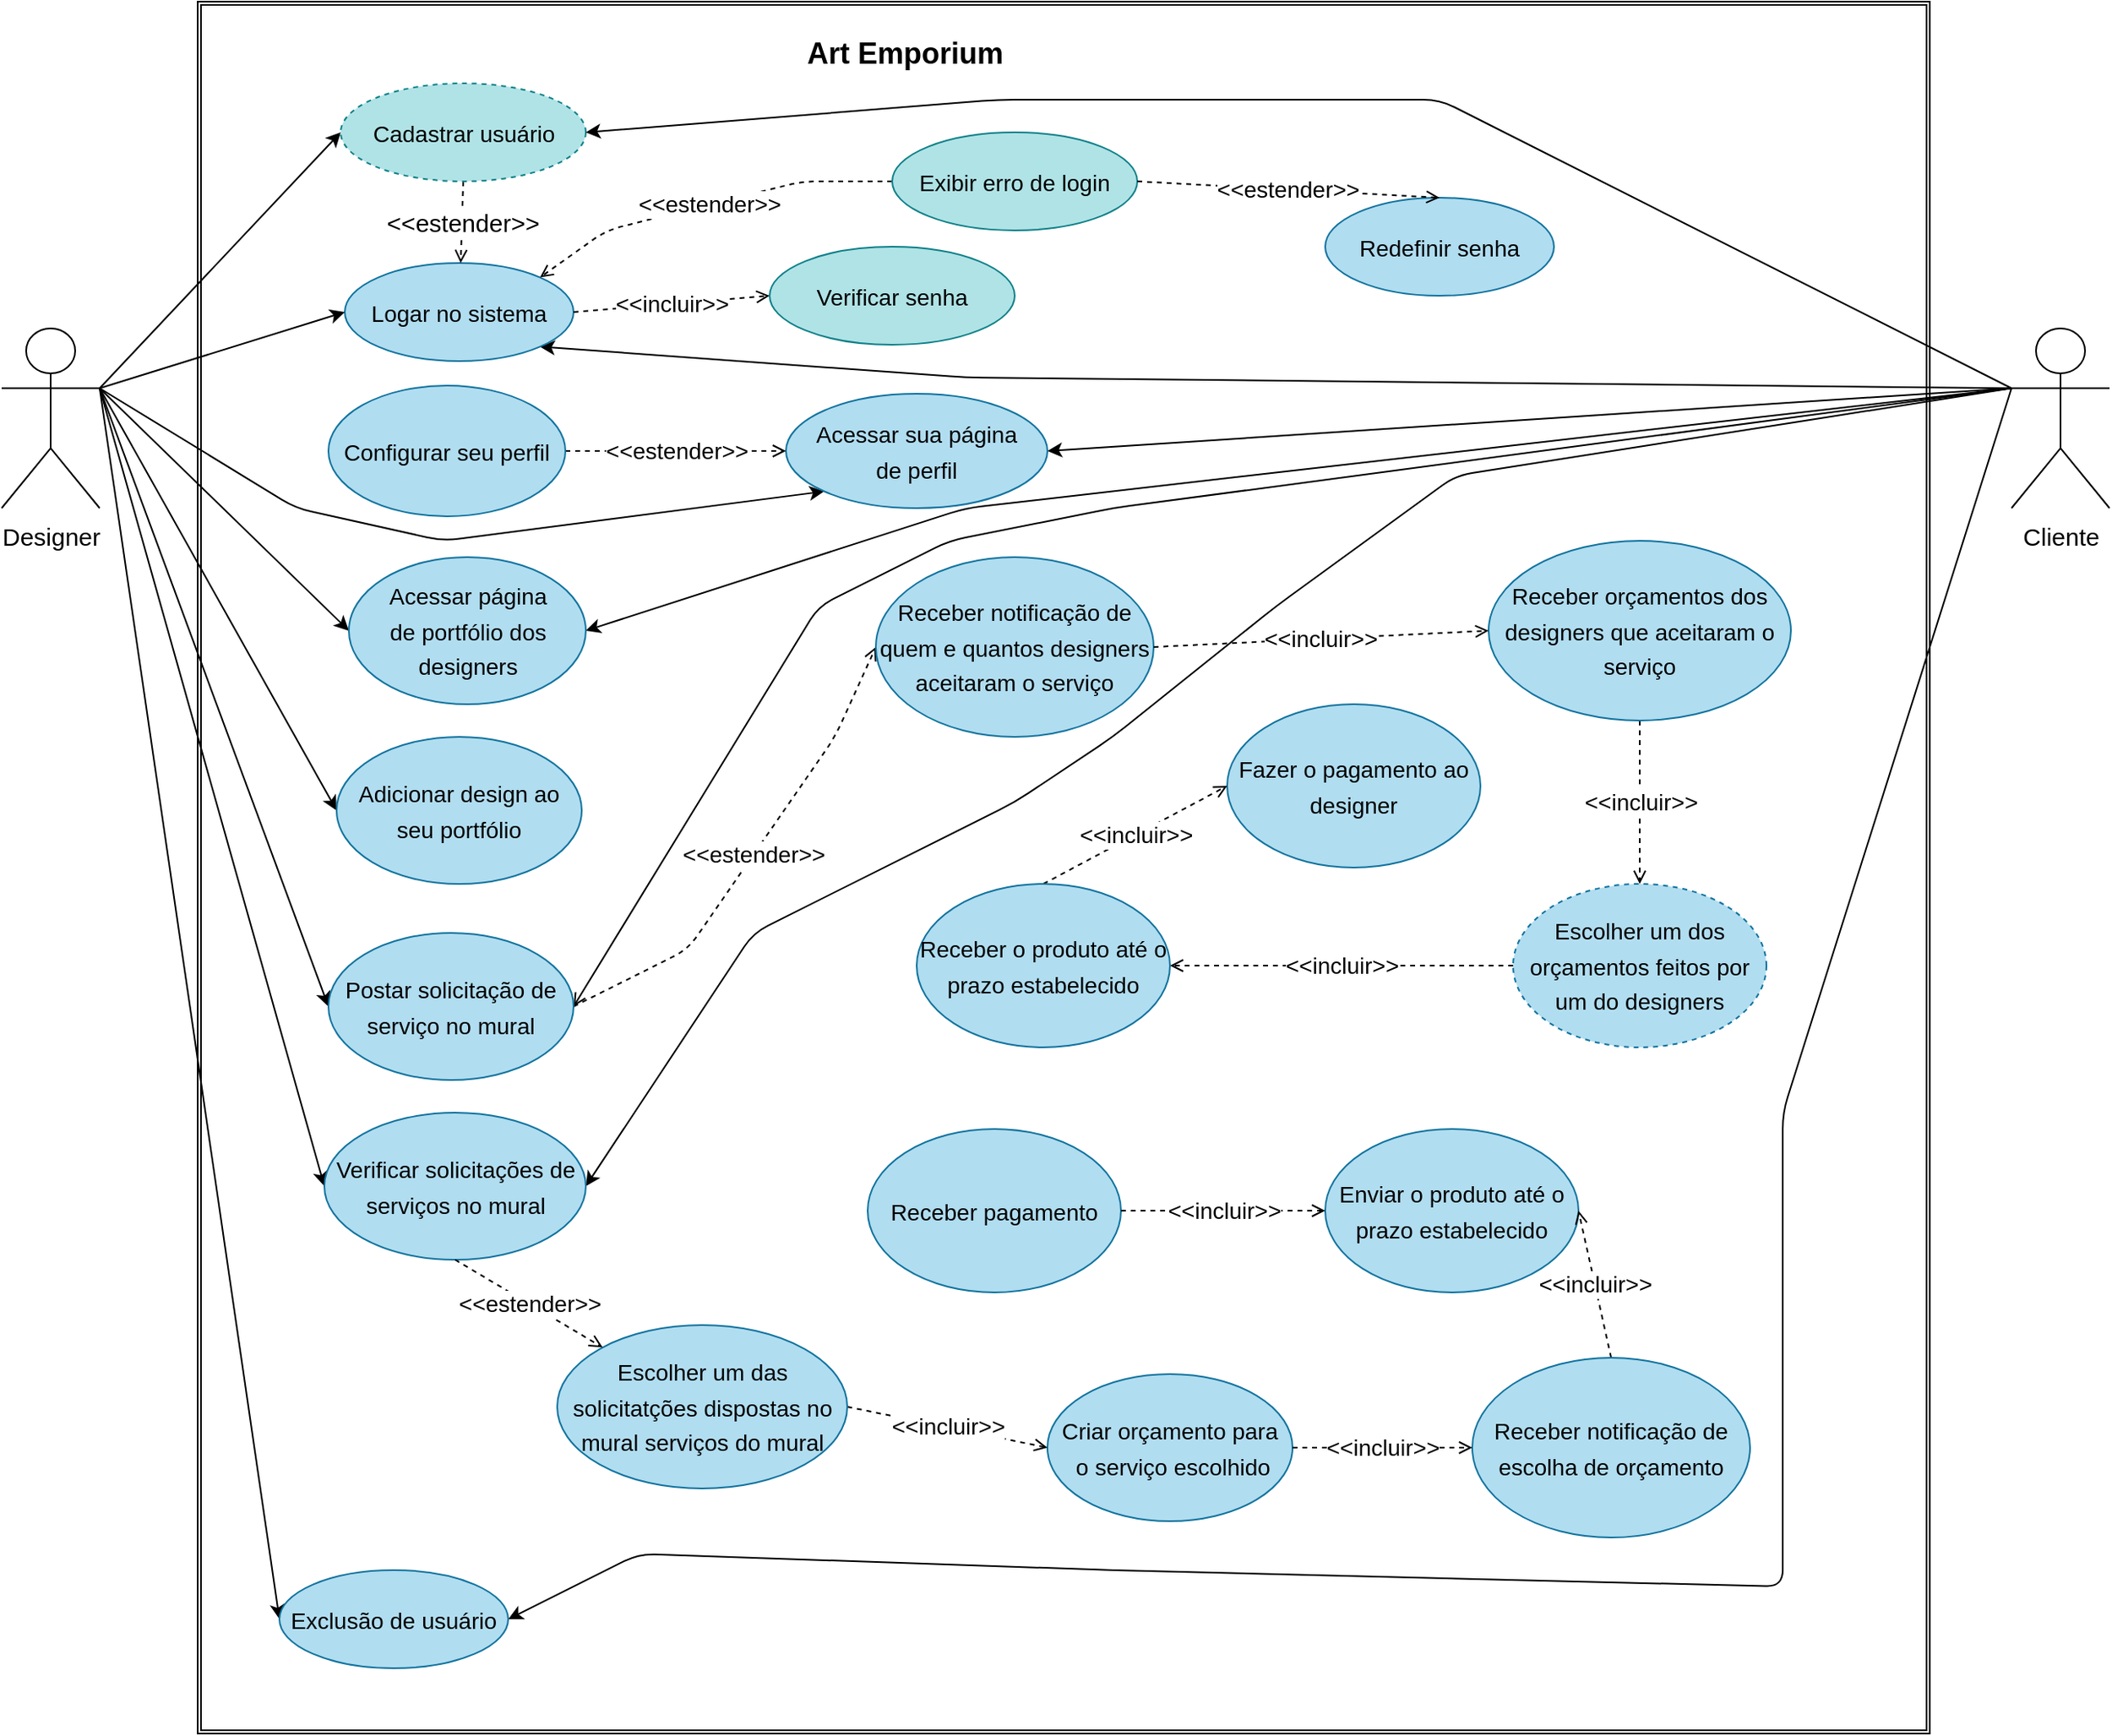 <mxfile>
    <diagram id="CEXoIEsdTjvYZMftKgIe" name="Page-1">
        <mxGraphModel dx="1426" dy="735" grid="1" gridSize="10" guides="1" tooltips="1" connect="1" arrows="1" fold="1" page="1" pageScale="1" pageWidth="827" pageHeight="1169" math="0" shadow="0">
            <root>
                <mxCell id="0"/>
                <mxCell id="1" parent="0"/>
                <mxCell id="2" value="" style="shape=ext;double=1;whiteSpace=wrap;html=1;aspect=fixed;" parent="1" vertex="1">
                    <mxGeometry x="140" y="120" width="1060" height="1060" as="geometry"/>
                </mxCell>
                <mxCell id="3" value="&lt;h1&gt;&lt;font style=&quot;font-size: 18px&quot;&gt;Art Emporium&lt;/font&gt;&lt;/h1&gt;" style="text;html=1;strokeColor=none;fillColor=none;spacing=5;spacingTop=-20;whiteSpace=wrap;overflow=hidden;rounded=0;align=center;" parent="1" vertex="1">
                    <mxGeometry x="477.5" y="130" width="190" height="50" as="geometry"/>
                </mxCell>
                <mxCell id="71" style="edgeStyle=none;html=1;exitX=0;exitY=0.333;exitDx=0;exitDy=0;exitPerimeter=0;entryX=1;entryY=1;entryDx=0;entryDy=0;fontSize=14;" edge="1" parent="1" source="5" target="6">
                    <mxGeometry relative="1" as="geometry">
                        <Array as="points">
                            <mxPoint x="610" y="350"/>
                        </Array>
                    </mxGeometry>
                </mxCell>
                <mxCell id="73" style="edgeStyle=none;html=1;exitX=0;exitY=0.333;exitDx=0;exitDy=0;exitPerimeter=0;entryX=1;entryY=0.5;entryDx=0;entryDy=0;fontSize=14;" edge="1" parent="1" source="5" target="23">
                    <mxGeometry relative="1" as="geometry">
                        <Array as="points">
                            <mxPoint x="610" y="430"/>
                        </Array>
                    </mxGeometry>
                </mxCell>
                <mxCell id="123" style="edgeStyle=none;html=1;exitX=0;exitY=0.333;exitDx=0;exitDy=0;exitPerimeter=0;entryX=1;entryY=0.5;entryDx=0;entryDy=0;fontSize=14;endArrow=open;endFill=0;strokeWidth=1;" edge="1" parent="1" source="5" target="32">
                    <mxGeometry relative="1" as="geometry">
                        <Array as="points">
                            <mxPoint x="700" y="430"/>
                            <mxPoint x="600" y="450"/>
                            <mxPoint x="520" y="490"/>
                        </Array>
                    </mxGeometry>
                </mxCell>
                <mxCell id="128" style="edgeStyle=none;html=1;exitX=0;exitY=0.333;exitDx=0;exitDy=0;exitPerimeter=0;entryX=1;entryY=0.5;entryDx=0;entryDy=0;fontSize=14;endArrow=classic;endFill=1;strokeWidth=1;" edge="1" parent="1" source="5" target="65">
                    <mxGeometry relative="1" as="geometry">
                        <Array as="points">
                            <mxPoint x="910" y="410"/>
                            <mxPoint x="800" y="490"/>
                            <mxPoint x="700" y="570"/>
                            <mxPoint x="640" y="610"/>
                            <mxPoint x="480" y="690"/>
                        </Array>
                    </mxGeometry>
                </mxCell>
                <mxCell id="136" style="edgeStyle=none;html=1;exitX=0;exitY=0.333;exitDx=0;exitDy=0;exitPerimeter=0;entryX=1;entryY=0.5;entryDx=0;entryDy=0;fontSize=14;endArrow=classic;endFill=1;strokeWidth=1;" edge="1" parent="1" source="5" target="30">
                    <mxGeometry relative="1" as="geometry">
                        <Array as="points">
                            <mxPoint x="1110" y="800"/>
                            <mxPoint x="1110" y="1030"/>
                            <mxPoint x="1110" y="1090"/>
                            <mxPoint x="700" y="1080"/>
                            <mxPoint x="410" y="1070"/>
                        </Array>
                    </mxGeometry>
                </mxCell>
                <mxCell id="143" style="edgeStyle=none;html=1;exitX=0;exitY=0.333;exitDx=0;exitDy=0;exitPerimeter=0;entryX=1;entryY=0.5;entryDx=0;entryDy=0;fontSize=14;endArrow=classic;endFill=1;strokeWidth=1;" edge="1" parent="1" source="5" target="138">
                    <mxGeometry relative="1" as="geometry"/>
                </mxCell>
                <mxCell id="5" value="&lt;span style=&quot;font-size: 15px&quot;&gt;Cliente&lt;/span&gt;" style="shape=umlActor;verticalLabelPosition=bottom;verticalAlign=top;html=1;outlineConnect=0;fontSize=18;" parent="1" vertex="1">
                    <mxGeometry x="1250" y="320" width="60" height="110" as="geometry"/>
                </mxCell>
                <mxCell id="6" value="&lt;font style=&quot;font-size: 14px&quot; color=&quot;#000000&quot;&gt;Logar no sistema&lt;/font&gt;" style="ellipse;whiteSpace=wrap;html=1;fontSize=18;fillColor=#b1ddf0;strokeColor=#10739e;" parent="1" vertex="1">
                    <mxGeometry x="230" y="280" width="140" height="60" as="geometry"/>
                </mxCell>
                <mxCell id="18" value="&amp;lt;&amp;lt;estender&amp;gt;&amp;gt;" style="edgeStyle=none;html=1;exitX=0.5;exitY=1;exitDx=0;exitDy=0;fontSize=15;sourcePerimeterSpacing=0;strokeColor=default;dashed=1;endArrow=open;endFill=0;" parent="1" source="15" target="6" edge="1">
                    <mxGeometry relative="1" as="geometry"/>
                </mxCell>
                <mxCell id="101" value="&amp;lt;&amp;lt;incluir&amp;gt;&amp;gt;" style="edgeStyle=none;html=1;entryX=0;entryY=0.5;entryDx=0;entryDy=0;dashed=1;fontSize=14;strokeWidth=1;endArrow=open;endFill=0;" edge="1" parent="1" target="56">
                    <mxGeometry relative="1" as="geometry">
                        <mxPoint x="370" y="310" as="sourcePoint"/>
                    </mxGeometry>
                </mxCell>
                <mxCell id="15" value="&lt;font color=&quot;#000000&quot; style=&quot;font-size: 14px&quot;&gt;Cadastrar usuário&lt;/font&gt;" style="ellipse;whiteSpace=wrap;html=1;fontSize=15;fillColor=#b0e3e6;strokeColor=#0e8088;dashed=1;" parent="1" vertex="1">
                    <mxGeometry x="227.5" y="170" width="150" height="60" as="geometry"/>
                </mxCell>
                <mxCell id="78" style="edgeStyle=none;html=1;exitX=1;exitY=0.333;exitDx=0;exitDy=0;exitPerimeter=0;entryX=0;entryY=0.5;entryDx=0;entryDy=0;fontSize=14;" edge="1" parent="1" source="20" target="15">
                    <mxGeometry relative="1" as="geometry"/>
                </mxCell>
                <mxCell id="80" style="edgeStyle=none;html=1;exitX=1;exitY=0.333;exitDx=0;exitDy=0;exitPerimeter=0;entryX=0;entryY=0.5;entryDx=0;entryDy=0;fontSize=14;" edge="1" parent="1" source="20" target="6">
                    <mxGeometry relative="1" as="geometry"/>
                </mxCell>
                <mxCell id="82" style="edgeStyle=none;html=1;exitX=1;exitY=0.333;exitDx=0;exitDy=0;exitPerimeter=0;entryX=0;entryY=0.5;entryDx=0;entryDy=0;fontSize=14;" edge="1" parent="1" source="20" target="23">
                    <mxGeometry relative="1" as="geometry"/>
                </mxCell>
                <mxCell id="84" style="edgeStyle=none;html=1;exitX=1;exitY=0.333;exitDx=0;exitDy=0;exitPerimeter=0;entryX=0;entryY=0.5;entryDx=0;entryDy=0;fontSize=14;" edge="1" parent="1" source="20" target="32">
                    <mxGeometry relative="1" as="geometry"/>
                </mxCell>
                <mxCell id="94" style="edgeStyle=none;html=1;exitX=1;exitY=0.333;exitDx=0;exitDy=0;exitPerimeter=0;entryX=0;entryY=0.5;entryDx=0;entryDy=0;fontSize=14;" edge="1" parent="1" source="20" target="62">
                    <mxGeometry relative="1" as="geometry"/>
                </mxCell>
                <mxCell id="127" style="edgeStyle=none;html=1;exitX=1;exitY=0.333;exitDx=0;exitDy=0;exitPerimeter=0;entryX=0;entryY=0.5;entryDx=0;entryDy=0;fontSize=14;endArrow=classic;endFill=1;strokeWidth=1;" edge="1" parent="1" source="20" target="65">
                    <mxGeometry relative="1" as="geometry"/>
                </mxCell>
                <mxCell id="135" style="edgeStyle=none;html=1;exitX=1;exitY=0.333;exitDx=0;exitDy=0;exitPerimeter=0;entryX=0;entryY=0.5;entryDx=0;entryDy=0;fontSize=14;endArrow=classic;endFill=1;strokeWidth=1;" edge="1" parent="1" source="20" target="30">
                    <mxGeometry relative="1" as="geometry"/>
                </mxCell>
                <mxCell id="144" style="edgeStyle=none;html=1;exitX=1;exitY=0.333;exitDx=0;exitDy=0;exitPerimeter=0;entryX=0;entryY=1;entryDx=0;entryDy=0;fontSize=14;endArrow=classic;endFill=1;strokeWidth=1;" edge="1" parent="1" source="20" target="138">
                    <mxGeometry relative="1" as="geometry">
                        <Array as="points">
                            <mxPoint x="200" y="430"/>
                            <mxPoint x="290" y="450"/>
                        </Array>
                    </mxGeometry>
                </mxCell>
                <mxCell id="20" value="&lt;span style=&quot;font-size: 15px&quot;&gt;Designer&lt;/span&gt;" style="shape=umlActor;verticalLabelPosition=bottom;verticalAlign=top;html=1;outlineConnect=0;fontSize=18;" parent="1" vertex="1">
                    <mxGeometry x="20" y="320" width="60" height="110" as="geometry"/>
                </mxCell>
                <mxCell id="23" value="&lt;font color=&quot;#000000&quot; style=&quot;font-size: 14px&quot;&gt;&lt;span style=&quot;line-height: 1.2&quot;&gt;Acessar página&lt;br&gt;de portfólio dos designers&lt;/span&gt;&lt;/font&gt;" style="ellipse;whiteSpace=wrap;html=1;fontSize=18;fillColor=#b1ddf0;strokeColor=#10739e;" parent="1" vertex="1">
                    <mxGeometry x="232.5" y="460" width="145" height="90" as="geometry"/>
                </mxCell>
                <mxCell id="25" value="&lt;font color=&quot;#000000&quot; style=&quot;font-size: 14px&quot;&gt;Redefinir senha&lt;/font&gt;" style="ellipse;whiteSpace=wrap;html=1;fontSize=18;fillColor=#b1ddf0;strokeColor=#10739e;" parent="1" vertex="1">
                    <mxGeometry x="830" y="240" width="140" height="60" as="geometry"/>
                </mxCell>
                <mxCell id="30" value="&lt;font color=&quot;#000000&quot; style=&quot;font-size: 14px&quot;&gt;Exclusão de usuário&lt;/font&gt;" style="ellipse;whiteSpace=wrap;html=1;fontSize=18;fillColor=#b1ddf0;strokeColor=#10739e;" parent="1" vertex="1">
                    <mxGeometry x="190" y="1080" width="140" height="60" as="geometry"/>
                </mxCell>
                <mxCell id="111" value="&amp;lt;&amp;lt;estender&amp;gt;&amp;gt;" style="edgeStyle=none;html=1;exitX=1;exitY=0.5;exitDx=0;exitDy=0;entryX=0;entryY=0.5;entryDx=0;entryDy=0;dashed=1;fontSize=14;endArrow=open;endFill=0;strokeWidth=1;" edge="1" parent="1" source="32" target="109">
                    <mxGeometry relative="1" as="geometry">
                        <Array as="points">
                            <mxPoint x="440" y="700"/>
                            <mxPoint x="530" y="570"/>
                        </Array>
                    </mxGeometry>
                </mxCell>
                <mxCell id="32" value="&lt;font color=&quot;#000000&quot; style=&quot;font-size: 14px&quot;&gt;Postar solicitação de serviço no mural&lt;/font&gt;" style="ellipse;whiteSpace=wrap;html=1;fontSize=18;fillColor=#b1ddf0;strokeColor=#10739e;" parent="1" vertex="1">
                    <mxGeometry x="220" y="690" width="150" height="90" as="geometry"/>
                </mxCell>
                <mxCell id="103" value="&amp;lt;&amp;lt;estender&amp;gt;&amp;gt;" style="edgeStyle=none;html=1;exitX=0;exitY=0.5;exitDx=0;exitDy=0;entryX=1;entryY=0;entryDx=0;entryDy=0;dashed=1;fontSize=14;endArrow=open;endFill=0;strokeWidth=1;" edge="1" parent="1" source="54" target="6">
                    <mxGeometry relative="1" as="geometry">
                        <Array as="points">
                            <mxPoint x="510" y="230"/>
                            <mxPoint x="390" y="260"/>
                        </Array>
                    </mxGeometry>
                </mxCell>
                <mxCell id="54" value="&lt;font color=&quot;#000000&quot; style=&quot;font-size: 14px&quot;&gt;Exibir erro de login&lt;/font&gt;" style="ellipse;whiteSpace=wrap;html=1;fontSize=15;fillColor=#b0e3e6;strokeColor=#0e8088;" parent="1" vertex="1">
                    <mxGeometry x="565" y="200" width="150" height="60" as="geometry"/>
                </mxCell>
                <mxCell id="56" value="&lt;font color=&quot;#000000&quot; style=&quot;font-size: 14px&quot;&gt;Verificar senha&lt;/font&gt;" style="ellipse;whiteSpace=wrap;html=1;fontSize=15;fillColor=#b0e3e6;strokeColor=#0e8088;" parent="1" vertex="1">
                    <mxGeometry x="490" y="270" width="150" height="60" as="geometry"/>
                </mxCell>
                <mxCell id="62" value="&lt;font color=&quot;#000000&quot; style=&quot;font-size: 14px&quot;&gt;Adicionar design ao seu portfólio&lt;/font&gt;" style="ellipse;whiteSpace=wrap;html=1;fontSize=18;fillColor=#b1ddf0;strokeColor=#10739e;" parent="1" vertex="1">
                    <mxGeometry x="225" y="570" width="150" height="90" as="geometry"/>
                </mxCell>
                <mxCell id="65" value="&lt;font color=&quot;#000000&quot; style=&quot;font-size: 14px&quot;&gt;Verificar solicitações de serviços no mural&lt;/font&gt;" style="ellipse;whiteSpace=wrap;html=1;fontSize=18;fillColor=#b1ddf0;strokeColor=#10739e;" parent="1" vertex="1">
                    <mxGeometry x="217.5" y="800" width="160" height="90" as="geometry"/>
                </mxCell>
                <mxCell id="90" value="&lt;font color=&quot;#000000&quot;&gt;&lt;span style=&quot;font-size: 14px&quot;&gt;Criar orçamento para&lt;br&gt;&amp;nbsp;o serviço escolhido&lt;/span&gt;&lt;/font&gt;" style="ellipse;whiteSpace=wrap;html=1;fontSize=18;fillColor=#b1ddf0;strokeColor=#10739e;" vertex="1" parent="1">
                    <mxGeometry x="660" y="960" width="150" height="90" as="geometry"/>
                </mxCell>
                <mxCell id="125" value="&amp;lt;&amp;lt;incluir&amp;gt;&amp;gt;" style="edgeStyle=none;html=1;exitX=0;exitY=0.5;exitDx=0;exitDy=0;entryX=1;entryY=0.5;entryDx=0;entryDy=0;dashed=1;fontSize=14;endArrow=open;endFill=0;strokeWidth=1;" edge="1" parent="1" source="91" target="93">
                    <mxGeometry relative="1" as="geometry"/>
                </mxCell>
                <mxCell id="91" value="&lt;font color=&quot;#000000&quot;&gt;&lt;span style=&quot;font-size: 14px&quot;&gt;Escolher um dos orçamentos feitos por um do designers&lt;/span&gt;&lt;/font&gt;" style="ellipse;whiteSpace=wrap;html=1;fontSize=18;fillColor=#b1ddf0;strokeColor=#10739e;dashed=1;" vertex="1" parent="1">
                    <mxGeometry x="945" y="660" width="155" height="100" as="geometry"/>
                </mxCell>
                <mxCell id="92" value="&lt;font color=&quot;#000000&quot;&gt;&lt;span style=&quot;font-size: 14px&quot;&gt;Fazer o pagamento ao designer&lt;/span&gt;&lt;/font&gt;" style="ellipse;whiteSpace=wrap;html=1;fontSize=18;fillColor=#b1ddf0;strokeColor=#10739e;" vertex="1" parent="1">
                    <mxGeometry x="770" y="550" width="155" height="100" as="geometry"/>
                </mxCell>
                <mxCell id="126" value="&amp;lt;&amp;lt;incluir&amp;gt;&amp;gt;" style="edgeStyle=none;html=1;exitX=0.5;exitY=0;exitDx=0;exitDy=0;entryX=0;entryY=0.5;entryDx=0;entryDy=0;dashed=1;fontSize=14;endArrow=open;endFill=0;strokeWidth=1;" edge="1" parent="1" source="93" target="92">
                    <mxGeometry relative="1" as="geometry"/>
                </mxCell>
                <mxCell id="93" value="&lt;font color=&quot;#000000&quot;&gt;&lt;span style=&quot;font-size: 14px&quot;&gt;Receber o produto até o prazo estabelecido&lt;/span&gt;&lt;/font&gt;" style="ellipse;whiteSpace=wrap;html=1;fontSize=18;fillColor=#b1ddf0;strokeColor=#10739e;" vertex="1" parent="1">
                    <mxGeometry x="580" y="660" width="155" height="100" as="geometry"/>
                </mxCell>
                <mxCell id="106" value="&amp;lt;&amp;lt;estender&amp;gt;&amp;gt;" style="edgeStyle=none;html=1;exitX=1;exitY=0.5;exitDx=0;exitDy=0;entryX=0.5;entryY=0;entryDx=0;entryDy=0;dashed=1;fontSize=14;endArrow=open;endFill=0;strokeWidth=1;" edge="1" parent="1" source="54" target="25">
                    <mxGeometry relative="1" as="geometry">
                        <mxPoint x="667.5" y="230" as="sourcePoint"/>
                        <mxPoint x="497.224" y="298.884" as="targetPoint"/>
                    </mxGeometry>
                </mxCell>
                <mxCell id="107" value="&lt;font color=&quot;#000000&quot;&gt;&lt;span style=&quot;font-size: 14px&quot;&gt;Enviar o produto até o prazo estabelecido&lt;/span&gt;&lt;/font&gt;" style="ellipse;whiteSpace=wrap;html=1;fontSize=18;fillColor=#b1ddf0;strokeColor=#10739e;" vertex="1" parent="1">
                    <mxGeometry x="830" y="810" width="155" height="100" as="geometry"/>
                </mxCell>
                <mxCell id="114" value="&amp;lt;&amp;lt;incluir&amp;gt;&amp;gt;" style="edgeStyle=none;html=1;exitX=1;exitY=0.5;exitDx=0;exitDy=0;entryX=0;entryY=0.5;entryDx=0;entryDy=0;dashed=1;fontSize=14;endArrow=open;endFill=0;strokeWidth=1;" edge="1" parent="1" source="108" target="90">
                    <mxGeometry relative="1" as="geometry"/>
                </mxCell>
                <mxCell id="108" value="&lt;font color=&quot;#000000&quot; style=&quot;font-size: 14px&quot;&gt;Escolher um das solicitatções dispostas no mural serviços do mural&lt;/font&gt;" style="ellipse;whiteSpace=wrap;html=1;fontSize=18;fillColor=#b1ddf0;strokeColor=#10739e;" vertex="1" parent="1">
                    <mxGeometry x="360" y="930" width="177.5" height="100" as="geometry"/>
                </mxCell>
                <mxCell id="109" value="&lt;font color=&quot;#000000&quot;&gt;&lt;span style=&quot;font-size: 14px&quot;&gt;Receber notificação de quem e quantos designers aceitaram o serviço&lt;/span&gt;&lt;/font&gt;" style="ellipse;whiteSpace=wrap;html=1;fontSize=18;fillColor=#b1ddf0;strokeColor=#10739e;" vertex="1" parent="1">
                    <mxGeometry x="555" y="460" width="170" height="110" as="geometry"/>
                </mxCell>
                <mxCell id="124" value="&amp;lt;&amp;lt;incluir&amp;gt;&amp;gt;" style="edgeStyle=none;html=1;exitX=0.5;exitY=1;exitDx=0;exitDy=0;entryX=0.5;entryY=0;entryDx=0;entryDy=0;fontSize=14;endArrow=open;endFill=0;strokeWidth=1;dashed=1;" edge="1" parent="1" source="110" target="91">
                    <mxGeometry relative="1" as="geometry"/>
                </mxCell>
                <mxCell id="110" value="&lt;font color=&quot;#000000&quot;&gt;&lt;span style=&quot;font-size: 14px&quot;&gt;Receber orçamentos dos designers que aceitaram o serviço&lt;/span&gt;&lt;/font&gt;" style="ellipse;whiteSpace=wrap;html=1;fontSize=18;fillColor=#b1ddf0;strokeColor=#10739e;" vertex="1" parent="1">
                    <mxGeometry x="930" y="450" width="185" height="110" as="geometry"/>
                </mxCell>
                <mxCell id="112" value="&amp;lt;&amp;lt;incluir&amp;gt;&amp;gt;" style="edgeStyle=none;html=1;dashed=1;fontSize=14;endArrow=open;endFill=0;strokeWidth=1;exitX=1;exitY=0.5;exitDx=0;exitDy=0;entryX=0;entryY=0.5;entryDx=0;entryDy=0;" edge="1" parent="1" source="109" target="110">
                    <mxGeometry relative="1" as="geometry">
                        <mxPoint x="660" y="554" as="sourcePoint"/>
                        <mxPoint x="760" y="554" as="targetPoint"/>
                    </mxGeometry>
                </mxCell>
                <mxCell id="113" value="&amp;lt;&amp;lt;estender&amp;gt;&amp;gt;" style="edgeStyle=none;html=1;dashed=1;fontSize=14;endArrow=open;endFill=0;strokeWidth=1;exitX=0.5;exitY=1;exitDx=0;exitDy=0;" edge="1" parent="1" source="65" target="108">
                    <mxGeometry relative="1" as="geometry">
                        <mxPoint x="382.5" y="769.23" as="sourcePoint"/>
                        <mxPoint x="495" y="769" as="targetPoint"/>
                    </mxGeometry>
                </mxCell>
                <mxCell id="120" value="&amp;lt;&amp;lt;incluir&amp;gt;&amp;gt;" style="edgeStyle=none;html=1;exitX=0.5;exitY=0;exitDx=0;exitDy=0;entryX=1;entryY=0.5;entryDx=0;entryDy=0;dashed=1;fontSize=14;endArrow=open;endFill=0;strokeWidth=1;" edge="1" parent="1" source="116" target="107">
                    <mxGeometry relative="1" as="geometry"/>
                </mxCell>
                <mxCell id="116" value="&lt;font color=&quot;#000000&quot;&gt;&lt;span style=&quot;font-size: 14px&quot;&gt;Receber notificação de escolha de orçamento&lt;/span&gt;&lt;/font&gt;" style="ellipse;whiteSpace=wrap;html=1;fontSize=18;fillColor=#b1ddf0;strokeColor=#10739e;" vertex="1" parent="1">
                    <mxGeometry x="920" y="950" width="170" height="110" as="geometry"/>
                </mxCell>
                <mxCell id="117" value="&amp;lt;&amp;lt;incluir&amp;gt;&amp;gt;" style="edgeStyle=none;html=1;entryX=0;entryY=0.5;entryDx=0;entryDy=0;dashed=1;fontSize=14;endArrow=open;endFill=0;strokeWidth=1;exitX=1;exitY=0.5;exitDx=0;exitDy=0;" edge="1" parent="1" source="90" target="116">
                    <mxGeometry relative="1" as="geometry">
                        <mxPoint x="660" y="945" as="sourcePoint"/>
                        <mxPoint x="750" y="944.23" as="targetPoint"/>
                    </mxGeometry>
                </mxCell>
                <mxCell id="121" value="&lt;font color=&quot;#000000&quot;&gt;&lt;span style=&quot;font-size: 14px&quot;&gt;Receber pagamento&lt;/span&gt;&lt;/font&gt;" style="ellipse;whiteSpace=wrap;html=1;fontSize=18;fillColor=#b1ddf0;strokeColor=#10739e;" vertex="1" parent="1">
                    <mxGeometry x="550" y="810" width="155" height="100" as="geometry"/>
                </mxCell>
                <mxCell id="122" value="&amp;lt;&amp;lt;incluir&amp;gt;&amp;gt;" style="edgeStyle=none;html=1;entryX=0;entryY=0.5;entryDx=0;entryDy=0;dashed=1;fontSize=14;endArrow=open;endFill=0;strokeWidth=1;exitX=1;exitY=0.5;exitDx=0;exitDy=0;" edge="1" parent="1" source="121" target="107">
                    <mxGeometry relative="1" as="geometry">
                        <mxPoint x="710" y="779.23" as="sourcePoint"/>
                        <mxPoint x="822.5" y="779.23" as="targetPoint"/>
                    </mxGeometry>
                </mxCell>
                <mxCell id="131" style="edgeStyle=none;html=1;entryX=1;entryY=0.5;entryDx=0;entryDy=0;fontSize=14;exitX=0;exitY=0.333;exitDx=0;exitDy=0;exitPerimeter=0;" edge="1" parent="1" source="5" target="15">
                    <mxGeometry relative="1" as="geometry">
                        <mxPoint x="1220" y="310" as="sourcePoint"/>
                        <mxPoint x="359.865" y="341.054" as="targetPoint"/>
                        <Array as="points">
                            <mxPoint x="900" y="180"/>
                            <mxPoint x="630" y="180"/>
                        </Array>
                    </mxGeometry>
                </mxCell>
                <mxCell id="138" value="&lt;font color=&quot;#000000&quot; style=&quot;font-size: 14px&quot;&gt;&lt;span style=&quot;line-height: 1.2&quot;&gt;Acessar sua página &lt;br&gt;de perfil&lt;br&gt;&lt;/span&gt;&lt;/font&gt;" style="ellipse;whiteSpace=wrap;html=1;fontSize=18;fillColor=#b1ddf0;strokeColor=#10739e;" vertex="1" parent="1">
                    <mxGeometry x="500" y="360" width="160" height="70" as="geometry"/>
                </mxCell>
                <mxCell id="142" value="&amp;lt;&amp;lt;estender&amp;gt;&amp;gt;" style="edgeStyle=none;html=1;exitX=1;exitY=0.5;exitDx=0;exitDy=0;entryX=0;entryY=0.5;entryDx=0;entryDy=0;fontSize=14;endArrow=open;endFill=0;strokeWidth=1;dashed=1;" edge="1" parent="1" source="139" target="138">
                    <mxGeometry relative="1" as="geometry"/>
                </mxCell>
                <mxCell id="139" value="&lt;font color=&quot;#000000&quot;&gt;&lt;span style=&quot;font-size: 14px&quot;&gt;Configurar seu perfil&lt;/span&gt;&lt;/font&gt;" style="ellipse;whiteSpace=wrap;html=1;fontSize=18;fillColor=#b1ddf0;strokeColor=#10739e;" vertex="1" parent="1">
                    <mxGeometry x="220" y="355" width="145" height="80" as="geometry"/>
                </mxCell>
            </root>
        </mxGraphModel>
    </diagram>
</mxfile>